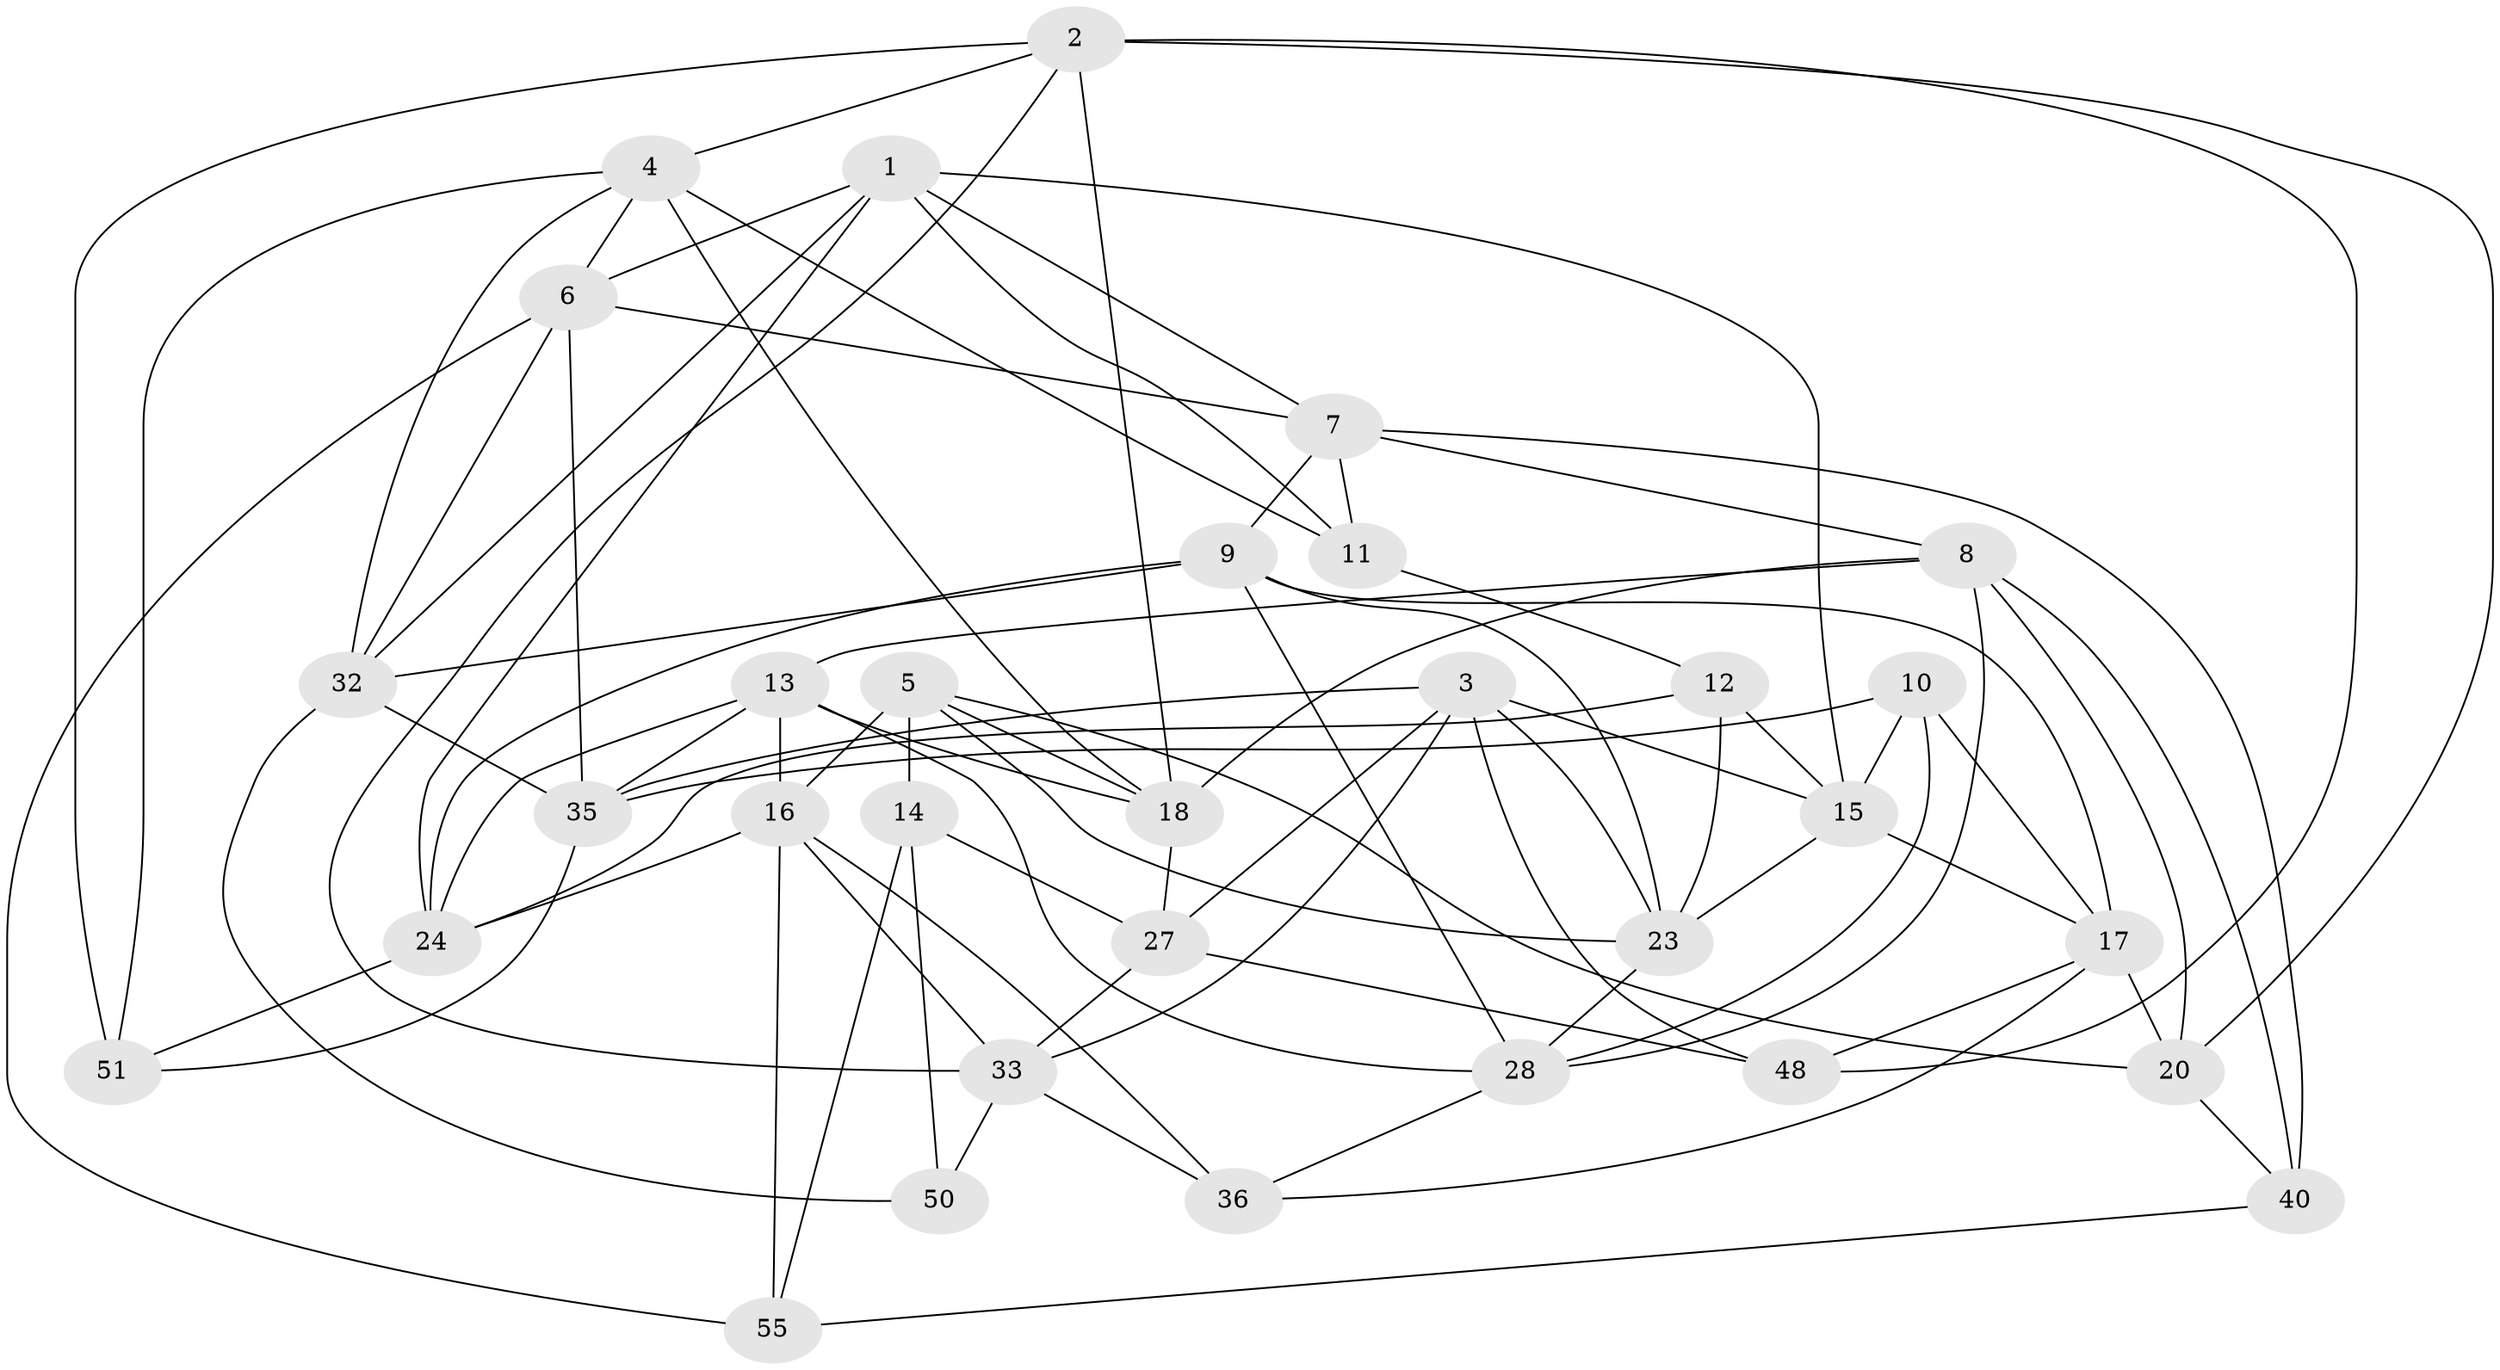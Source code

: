 // original degree distribution, {4: 1.0}
// Generated by graph-tools (version 1.1) at 2025/11/02/27/25 16:11:47]
// undirected, 32 vertices, 84 edges
graph export_dot {
graph [start="1"]
  node [color=gray90,style=filled];
  1 [super="+46"];
  2 [super="+21"];
  3 [super="+30"];
  4 [super="+42"];
  5 [super="+22"];
  6 [super="+44"];
  7 [super="+37"];
  8 [super="+19"];
  9 [super="+25"];
  10;
  11;
  12;
  13 [super="+54"];
  14 [super="+26"];
  15 [super="+38"];
  16 [super="+31"];
  17 [super="+49"];
  18 [super="+41"];
  20 [super="+52"];
  23 [super="+53"];
  24 [super="+43"];
  27 [super="+29"];
  28 [super="+47"];
  32 [super="+45"];
  33 [super="+34"];
  35 [super="+39"];
  36;
  40;
  48;
  50;
  51;
  55;
  1 -- 11;
  1 -- 7;
  1 -- 32;
  1 -- 24;
  1 -- 15;
  1 -- 6;
  2 -- 4;
  2 -- 48;
  2 -- 51;
  2 -- 33;
  2 -- 20;
  2 -- 18;
  3 -- 48;
  3 -- 15;
  3 -- 35;
  3 -- 27;
  3 -- 33;
  3 -- 23;
  4 -- 11;
  4 -- 18;
  4 -- 32;
  4 -- 51;
  4 -- 6;
  5 -- 18;
  5 -- 20 [weight=2];
  5 -- 16;
  5 -- 14;
  5 -- 23;
  6 -- 7;
  6 -- 35;
  6 -- 32;
  6 -- 55;
  7 -- 8;
  7 -- 40;
  7 -- 11;
  7 -- 9;
  8 -- 13;
  8 -- 40;
  8 -- 18;
  8 -- 20;
  8 -- 28;
  9 -- 28;
  9 -- 23;
  9 -- 32;
  9 -- 24;
  9 -- 17;
  10 -- 15;
  10 -- 35;
  10 -- 17;
  10 -- 28;
  11 -- 12;
  12 -- 15;
  12 -- 23;
  12 -- 24;
  13 -- 18;
  13 -- 35;
  13 -- 28;
  13 -- 16;
  13 -- 24;
  14 -- 55;
  14 -- 50 [weight=2];
  14 -- 27 [weight=2];
  15 -- 17;
  15 -- 23;
  16 -- 33;
  16 -- 36;
  16 -- 55;
  16 -- 24;
  17 -- 36;
  17 -- 48;
  17 -- 20;
  18 -- 27;
  20 -- 40;
  23 -- 28;
  24 -- 51;
  27 -- 48;
  27 -- 33;
  28 -- 36;
  32 -- 50;
  32 -- 35;
  33 -- 50;
  33 -- 36;
  35 -- 51;
  40 -- 55;
}
